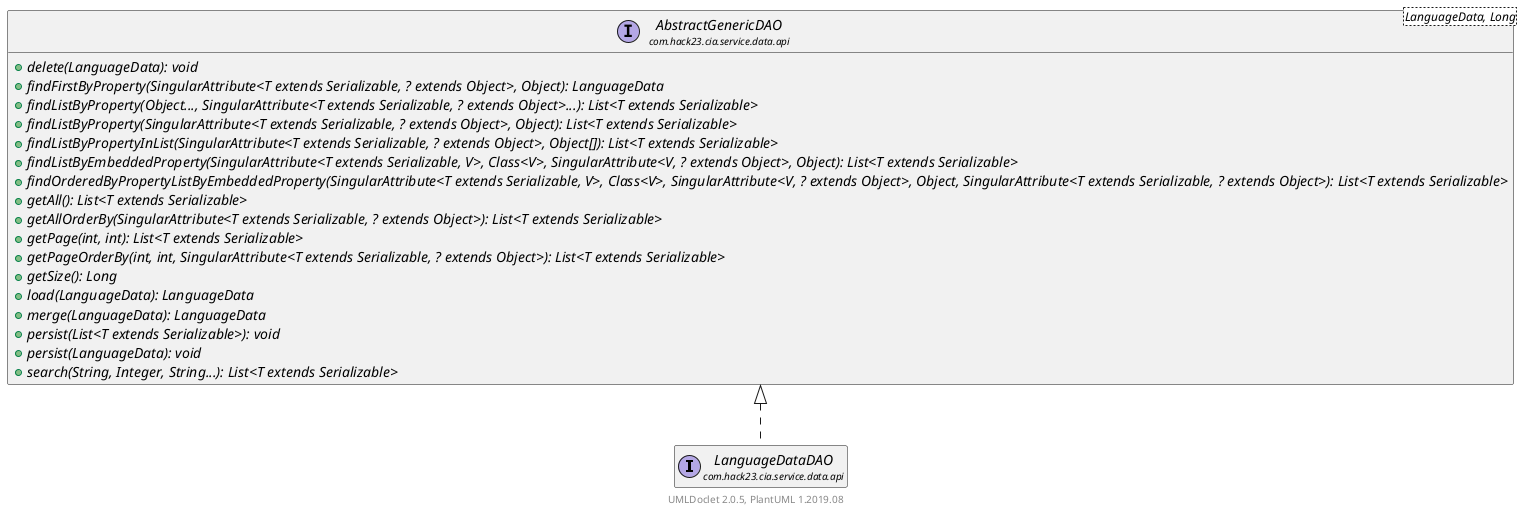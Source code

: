 @startuml
    set namespaceSeparator none
    hide empty fields
    hide empty methods

    interface "<size:14>LanguageDataDAO\n<size:10>com.hack23.cia.service.data.api" as com.hack23.cia.service.data.api.LanguageDataDAO [[LanguageDataDAO.html]]

    interface "<size:14>AbstractGenericDAO\n<size:10>com.hack23.cia.service.data.api" as com.hack23.cia.service.data.api.AbstractGenericDAO<LanguageData, Long> [[AbstractGenericDAO.html]] {
        {abstract} +delete(LanguageData): void
        {abstract} +findFirstByProperty(SingularAttribute<T extends Serializable, ? extends Object>, Object): LanguageData
        {abstract} +findListByProperty(Object..., SingularAttribute<T extends Serializable, ? extends Object>...): List<T extends Serializable>
        {abstract} +findListByProperty(SingularAttribute<T extends Serializable, ? extends Object>, Object): List<T extends Serializable>
        {abstract} +findListByPropertyInList(SingularAttribute<T extends Serializable, ? extends Object>, Object[]): List<T extends Serializable>
        {abstract} +findListByEmbeddedProperty(SingularAttribute<T extends Serializable, V>, Class<V>, SingularAttribute<V, ? extends Object>, Object): List<T extends Serializable>
        {abstract} +findOrderedByPropertyListByEmbeddedProperty(SingularAttribute<T extends Serializable, V>, Class<V>, SingularAttribute<V, ? extends Object>, Object, SingularAttribute<T extends Serializable, ? extends Object>): List<T extends Serializable>
        {abstract} +getAll(): List<T extends Serializable>
        {abstract} +getAllOrderBy(SingularAttribute<T extends Serializable, ? extends Object>): List<T extends Serializable>
        {abstract} +getPage(int, int): List<T extends Serializable>
        {abstract} +getPageOrderBy(int, int, SingularAttribute<T extends Serializable, ? extends Object>): List<T extends Serializable>
        {abstract} +getSize(): Long
        {abstract} +load(LanguageData): LanguageData
        {abstract} +merge(LanguageData): LanguageData
        {abstract} +persist(List<T extends Serializable>): void
        {abstract} +persist(LanguageData): void
        {abstract} +search(String, Integer, String...): List<T extends Serializable>
    }

    com.hack23.cia.service.data.api.AbstractGenericDAO <|.. com.hack23.cia.service.data.api.LanguageDataDAO

    center footer UMLDoclet 2.0.5, PlantUML 1.2019.08
@enduml
